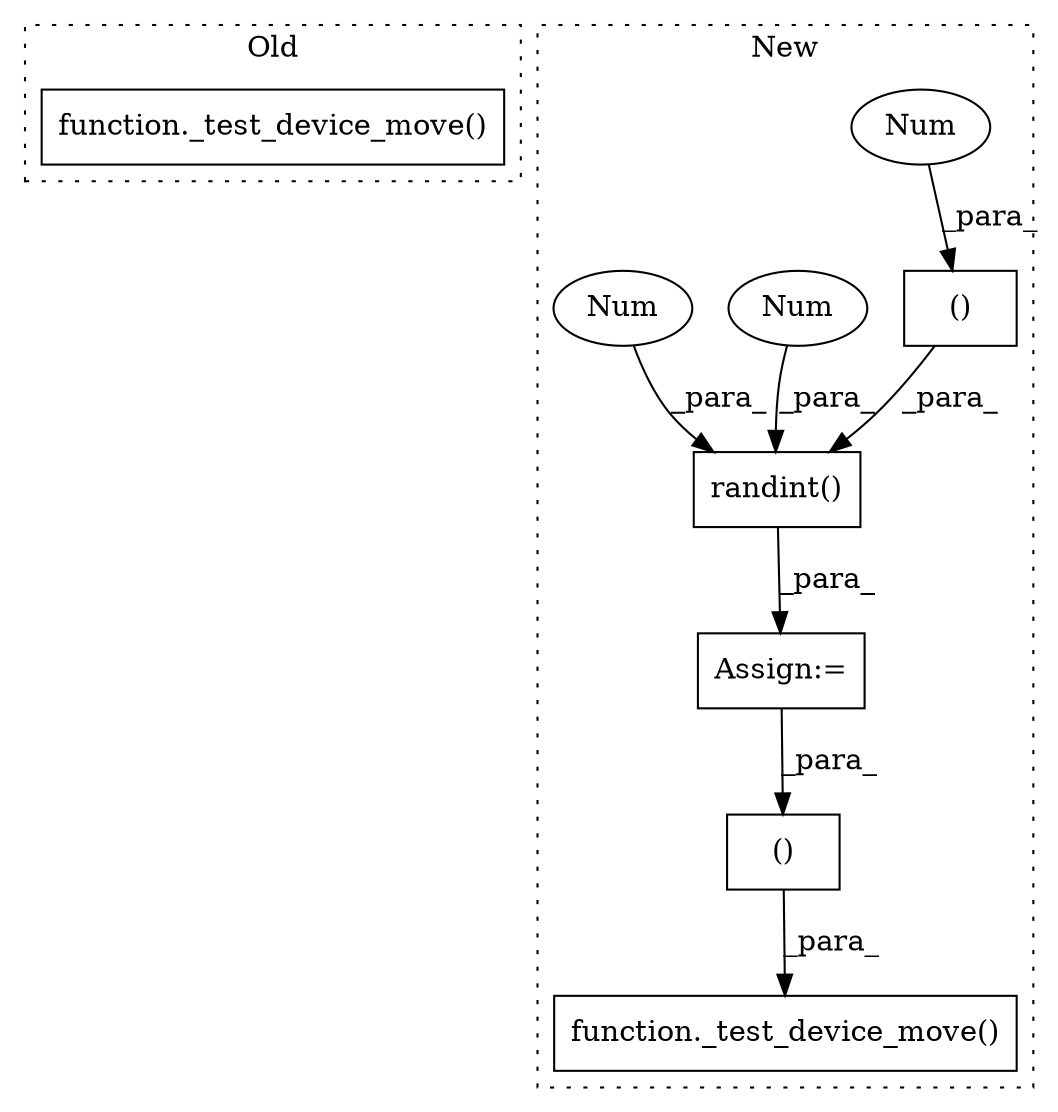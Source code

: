 digraph G {
subgraph cluster0 {
1 [label="function._test_device_move()" a="75" s="4345,4372" l="18,2" shape="box"];
label = "Old";
style="dotted";
}
subgraph cluster1 {
2 [label="function._test_device_move()" a="75" s="6509,6543" l="18,1" shape="box"];
3 [label="()" a="54" s="6536" l="6" shape="box"];
4 [label="Assign:=" a="68" s="6471" l="3" shape="box"];
5 [label="()" a="54" s="6501" l="0" shape="box"];
6 [label="randint()" a="75" s="6474,6503" l="14,1" shape="box"];
7 [label="Num" a="76" s="6499" l="2" shape="ellipse"];
8 [label="Num" a="76" s="6488" l="2" shape="ellipse"];
9 [label="Num" a="76" s="6492" l="4" shape="ellipse"];
label = "New";
style="dotted";
}
3 -> 2 [label="_para_"];
4 -> 3 [label="_para_"];
5 -> 6 [label="_para_"];
6 -> 4 [label="_para_"];
7 -> 5 [label="_para_"];
8 -> 6 [label="_para_"];
9 -> 6 [label="_para_"];
}